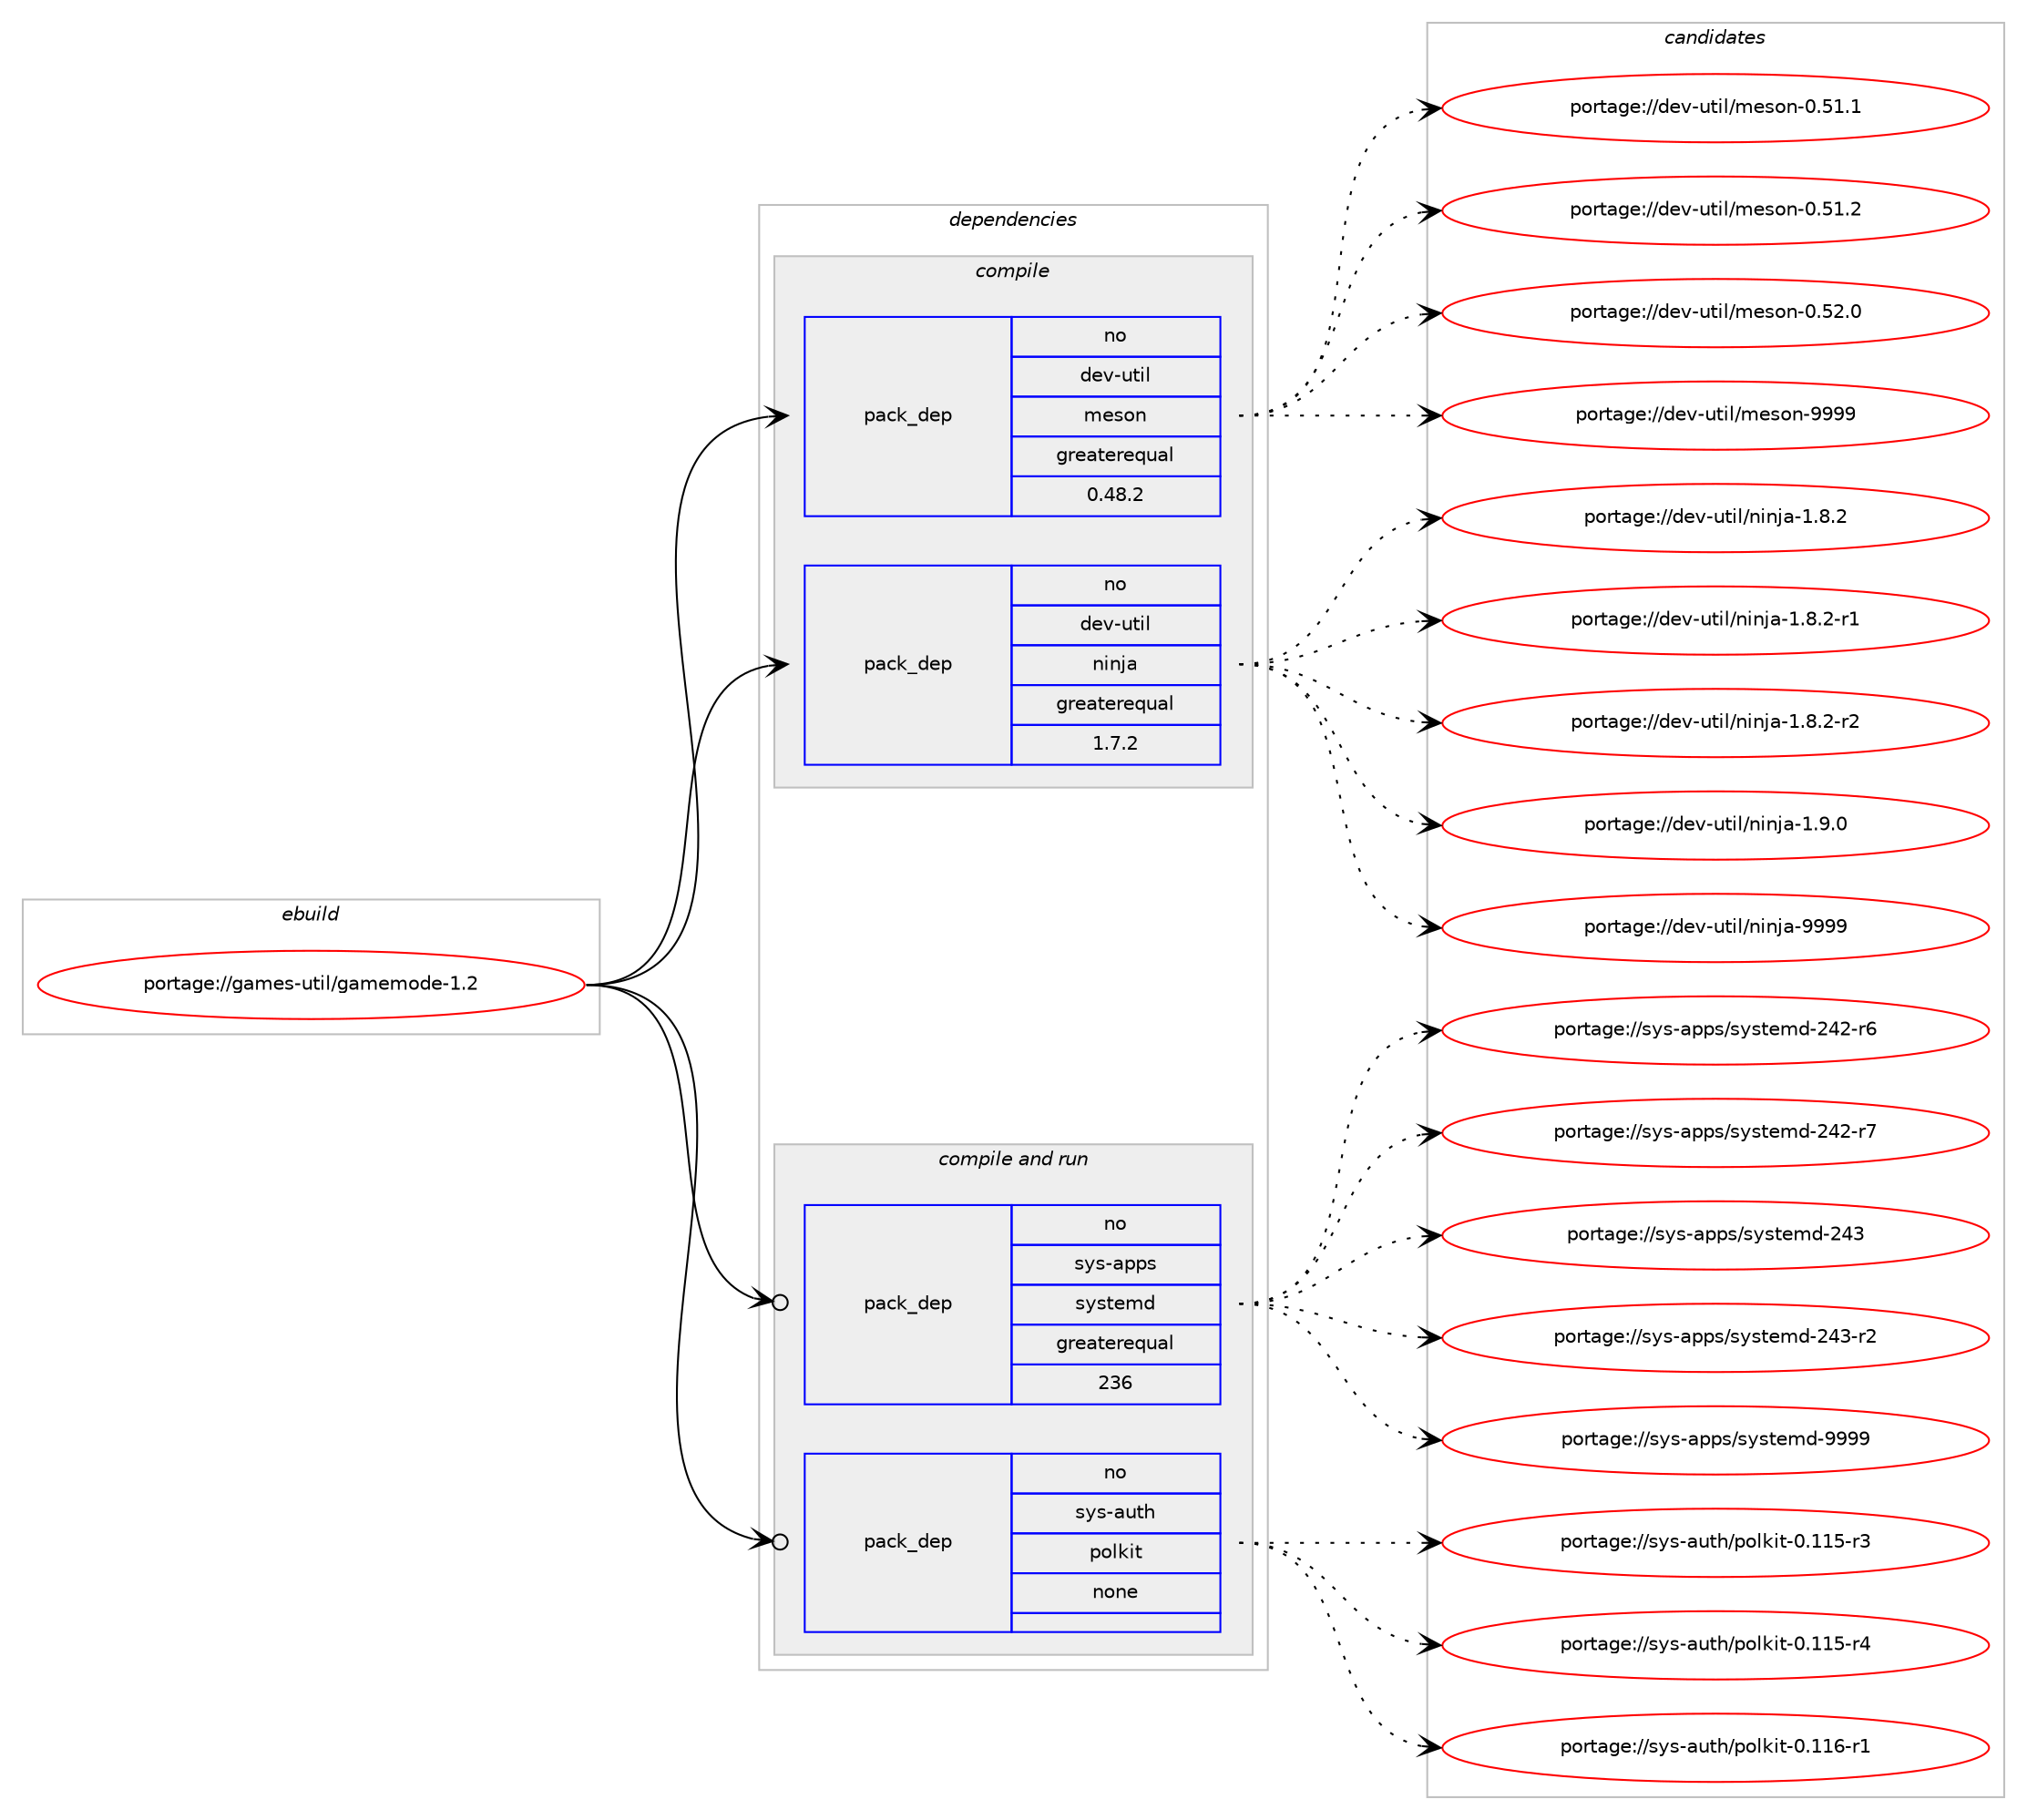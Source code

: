 digraph prolog {

# *************
# Graph options
# *************

newrank=true;
concentrate=true;
compound=true;
graph [rankdir=LR,fontname=Helvetica,fontsize=10,ranksep=1.5];#, ranksep=2.5, nodesep=0.2];
edge  [arrowhead=vee];
node  [fontname=Helvetica,fontsize=10];

# **********
# The ebuild
# **********

subgraph cluster_leftcol {
color=gray;
rank=same;
label=<<i>ebuild</i>>;
id [label="portage://games-util/gamemode-1.2", color=red, width=4, href="../games-util/gamemode-1.2.svg"];
}

# ****************
# The dependencies
# ****************

subgraph cluster_midcol {
color=gray;
label=<<i>dependencies</i>>;
subgraph cluster_compile {
fillcolor="#eeeeee";
style=filled;
label=<<i>compile</i>>;
subgraph pack199553 {
dependency277467 [label=<<TABLE BORDER="0" CELLBORDER="1" CELLSPACING="0" CELLPADDING="4" WIDTH="220"><TR><TD ROWSPAN="6" CELLPADDING="30">pack_dep</TD></TR><TR><TD WIDTH="110">no</TD></TR><TR><TD>dev-util</TD></TR><TR><TD>meson</TD></TR><TR><TD>greaterequal</TD></TR><TR><TD>0.48.2</TD></TR></TABLE>>, shape=none, color=blue];
}
id:e -> dependency277467:w [weight=20,style="solid",arrowhead="vee"];
subgraph pack199554 {
dependency277468 [label=<<TABLE BORDER="0" CELLBORDER="1" CELLSPACING="0" CELLPADDING="4" WIDTH="220"><TR><TD ROWSPAN="6" CELLPADDING="30">pack_dep</TD></TR><TR><TD WIDTH="110">no</TD></TR><TR><TD>dev-util</TD></TR><TR><TD>ninja</TD></TR><TR><TD>greaterequal</TD></TR><TR><TD>1.7.2</TD></TR></TABLE>>, shape=none, color=blue];
}
id:e -> dependency277468:w [weight=20,style="solid",arrowhead="vee"];
}
subgraph cluster_compileandrun {
fillcolor="#eeeeee";
style=filled;
label=<<i>compile and run</i>>;
subgraph pack199555 {
dependency277469 [label=<<TABLE BORDER="0" CELLBORDER="1" CELLSPACING="0" CELLPADDING="4" WIDTH="220"><TR><TD ROWSPAN="6" CELLPADDING="30">pack_dep</TD></TR><TR><TD WIDTH="110">no</TD></TR><TR><TD>sys-apps</TD></TR><TR><TD>systemd</TD></TR><TR><TD>greaterequal</TD></TR><TR><TD>236</TD></TR></TABLE>>, shape=none, color=blue];
}
id:e -> dependency277469:w [weight=20,style="solid",arrowhead="odotvee"];
subgraph pack199556 {
dependency277470 [label=<<TABLE BORDER="0" CELLBORDER="1" CELLSPACING="0" CELLPADDING="4" WIDTH="220"><TR><TD ROWSPAN="6" CELLPADDING="30">pack_dep</TD></TR><TR><TD WIDTH="110">no</TD></TR><TR><TD>sys-auth</TD></TR><TR><TD>polkit</TD></TR><TR><TD>none</TD></TR><TR><TD></TD></TR></TABLE>>, shape=none, color=blue];
}
id:e -> dependency277470:w [weight=20,style="solid",arrowhead="odotvee"];
}
subgraph cluster_run {
fillcolor="#eeeeee";
style=filled;
label=<<i>run</i>>;
}
}

# **************
# The candidates
# **************

subgraph cluster_choices {
rank=same;
color=gray;
label=<<i>candidates</i>>;

subgraph choice199553 {
color=black;
nodesep=1;
choiceportage100101118451171161051084710910111511111045484653494649 [label="portage://dev-util/meson-0.51.1", color=red, width=4,href="../dev-util/meson-0.51.1.svg"];
choiceportage100101118451171161051084710910111511111045484653494650 [label="portage://dev-util/meson-0.51.2", color=red, width=4,href="../dev-util/meson-0.51.2.svg"];
choiceportage100101118451171161051084710910111511111045484653504648 [label="portage://dev-util/meson-0.52.0", color=red, width=4,href="../dev-util/meson-0.52.0.svg"];
choiceportage10010111845117116105108471091011151111104557575757 [label="portage://dev-util/meson-9999", color=red, width=4,href="../dev-util/meson-9999.svg"];
dependency277467:e -> choiceportage100101118451171161051084710910111511111045484653494649:w [style=dotted,weight="100"];
dependency277467:e -> choiceportage100101118451171161051084710910111511111045484653494650:w [style=dotted,weight="100"];
dependency277467:e -> choiceportage100101118451171161051084710910111511111045484653504648:w [style=dotted,weight="100"];
dependency277467:e -> choiceportage10010111845117116105108471091011151111104557575757:w [style=dotted,weight="100"];
}
subgraph choice199554 {
color=black;
nodesep=1;
choiceportage100101118451171161051084711010511010697454946564650 [label="portage://dev-util/ninja-1.8.2", color=red, width=4,href="../dev-util/ninja-1.8.2.svg"];
choiceportage1001011184511711610510847110105110106974549465646504511449 [label="portage://dev-util/ninja-1.8.2-r1", color=red, width=4,href="../dev-util/ninja-1.8.2-r1.svg"];
choiceportage1001011184511711610510847110105110106974549465646504511450 [label="portage://dev-util/ninja-1.8.2-r2", color=red, width=4,href="../dev-util/ninja-1.8.2-r2.svg"];
choiceportage100101118451171161051084711010511010697454946574648 [label="portage://dev-util/ninja-1.9.0", color=red, width=4,href="../dev-util/ninja-1.9.0.svg"];
choiceportage1001011184511711610510847110105110106974557575757 [label="portage://dev-util/ninja-9999", color=red, width=4,href="../dev-util/ninja-9999.svg"];
dependency277468:e -> choiceportage100101118451171161051084711010511010697454946564650:w [style=dotted,weight="100"];
dependency277468:e -> choiceportage1001011184511711610510847110105110106974549465646504511449:w [style=dotted,weight="100"];
dependency277468:e -> choiceportage1001011184511711610510847110105110106974549465646504511450:w [style=dotted,weight="100"];
dependency277468:e -> choiceportage100101118451171161051084711010511010697454946574648:w [style=dotted,weight="100"];
dependency277468:e -> choiceportage1001011184511711610510847110105110106974557575757:w [style=dotted,weight="100"];
}
subgraph choice199555 {
color=black;
nodesep=1;
choiceportage115121115459711211211547115121115116101109100455052504511454 [label="portage://sys-apps/systemd-242-r6", color=red, width=4,href="../sys-apps/systemd-242-r6.svg"];
choiceportage115121115459711211211547115121115116101109100455052504511455 [label="portage://sys-apps/systemd-242-r7", color=red, width=4,href="../sys-apps/systemd-242-r7.svg"];
choiceportage11512111545971121121154711512111511610110910045505251 [label="portage://sys-apps/systemd-243", color=red, width=4,href="../sys-apps/systemd-243.svg"];
choiceportage115121115459711211211547115121115116101109100455052514511450 [label="portage://sys-apps/systemd-243-r2", color=red, width=4,href="../sys-apps/systemd-243-r2.svg"];
choiceportage1151211154597112112115471151211151161011091004557575757 [label="portage://sys-apps/systemd-9999", color=red, width=4,href="../sys-apps/systemd-9999.svg"];
dependency277469:e -> choiceportage115121115459711211211547115121115116101109100455052504511454:w [style=dotted,weight="100"];
dependency277469:e -> choiceportage115121115459711211211547115121115116101109100455052504511455:w [style=dotted,weight="100"];
dependency277469:e -> choiceportage11512111545971121121154711512111511610110910045505251:w [style=dotted,weight="100"];
dependency277469:e -> choiceportage115121115459711211211547115121115116101109100455052514511450:w [style=dotted,weight="100"];
dependency277469:e -> choiceportage1151211154597112112115471151211151161011091004557575757:w [style=dotted,weight="100"];
}
subgraph choice199556 {
color=black;
nodesep=1;
choiceportage1151211154597117116104471121111081071051164548464949534511451 [label="portage://sys-auth/polkit-0.115-r3", color=red, width=4,href="../sys-auth/polkit-0.115-r3.svg"];
choiceportage1151211154597117116104471121111081071051164548464949534511452 [label="portage://sys-auth/polkit-0.115-r4", color=red, width=4,href="../sys-auth/polkit-0.115-r4.svg"];
choiceportage1151211154597117116104471121111081071051164548464949544511449 [label="portage://sys-auth/polkit-0.116-r1", color=red, width=4,href="../sys-auth/polkit-0.116-r1.svg"];
dependency277470:e -> choiceportage1151211154597117116104471121111081071051164548464949534511451:w [style=dotted,weight="100"];
dependency277470:e -> choiceportage1151211154597117116104471121111081071051164548464949534511452:w [style=dotted,weight="100"];
dependency277470:e -> choiceportage1151211154597117116104471121111081071051164548464949544511449:w [style=dotted,weight="100"];
}
}

}
